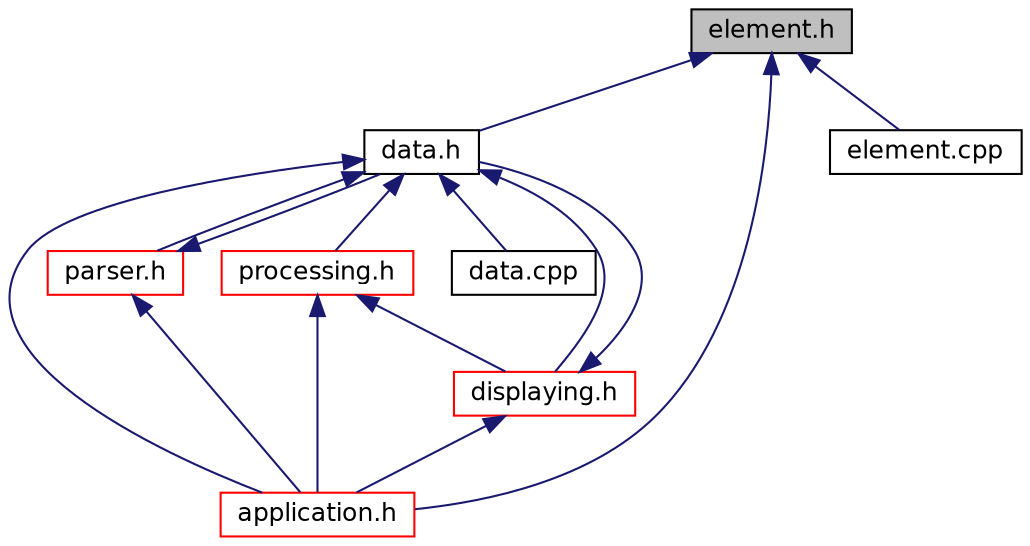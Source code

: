digraph "element.h"
{
 // INTERACTIVE_SVG=YES
  edge [fontname="Helvetica",fontsize="12",labelfontname="Helvetica",labelfontsize="12"];
  node [fontname="Helvetica",fontsize="12",shape=record];
  Node1 [label="element.h",height=0.2,width=0.4,color="black", fillcolor="grey75", style="filled" fontcolor="black"];
  Node1 -> Node2 [dir="back",color="midnightblue",fontsize="12",style="solid",fontname="Helvetica"];
  Node2 [label="data.h",height=0.2,width=0.4,color="black", fillcolor="white", style="filled",URL="$a00019.html"];
  Node2 -> Node3 [dir="back",color="midnightblue",fontsize="12",style="solid",fontname="Helvetica"];
  Node3 [label="displaying.h",height=0.2,width=0.4,color="red", fillcolor="white", style="filled",URL="$a00021.html"];
  Node3 -> Node4 [dir="back",color="midnightblue",fontsize="12",style="solid",fontname="Helvetica"];
  Node4 [label="application.h",height=0.2,width=0.4,color="red", fillcolor="white", style="filled",URL="$a00016.html"];
  Node3 -> Node2 [dir="back",color="midnightblue",fontsize="12",style="solid",fontname="Helvetica"];
  Node2 -> Node5 [dir="back",color="midnightblue",fontsize="12",style="solid",fontname="Helvetica"];
  Node5 [label="parser.h",height=0.2,width=0.4,color="red", fillcolor="white", style="filled",URL="$a00028.html"];
  Node5 -> Node2 [dir="back",color="midnightblue",fontsize="12",style="solid",fontname="Helvetica"];
  Node5 -> Node4 [dir="back",color="midnightblue",fontsize="12",style="solid",fontname="Helvetica"];
  Node2 -> Node6 [dir="back",color="midnightblue",fontsize="12",style="solid",fontname="Helvetica"];
  Node6 [label="processing.h",height=0.2,width=0.4,color="red", fillcolor="white", style="filled",URL="$a00030.html"];
  Node6 -> Node3 [dir="back",color="midnightblue",fontsize="12",style="solid",fontname="Helvetica"];
  Node6 -> Node4 [dir="back",color="midnightblue",fontsize="12",style="solid",fontname="Helvetica"];
  Node2 -> Node4 [dir="back",color="midnightblue",fontsize="12",style="solid",fontname="Helvetica"];
  Node2 -> Node7 [dir="back",color="midnightblue",fontsize="12",style="solid",fontname="Helvetica"];
  Node7 [label="data.cpp",height=0.2,width=0.4,color="black", fillcolor="white", style="filled",URL="$a00018.html"];
  Node1 -> Node4 [dir="back",color="midnightblue",fontsize="12",style="solid",fontname="Helvetica"];
  Node1 -> Node8 [dir="back",color="midnightblue",fontsize="12",style="solid",fontname="Helvetica"];
  Node8 [label="element.cpp",height=0.2,width=0.4,color="black", fillcolor="white", style="filled",URL="$a00024.html"];
}
